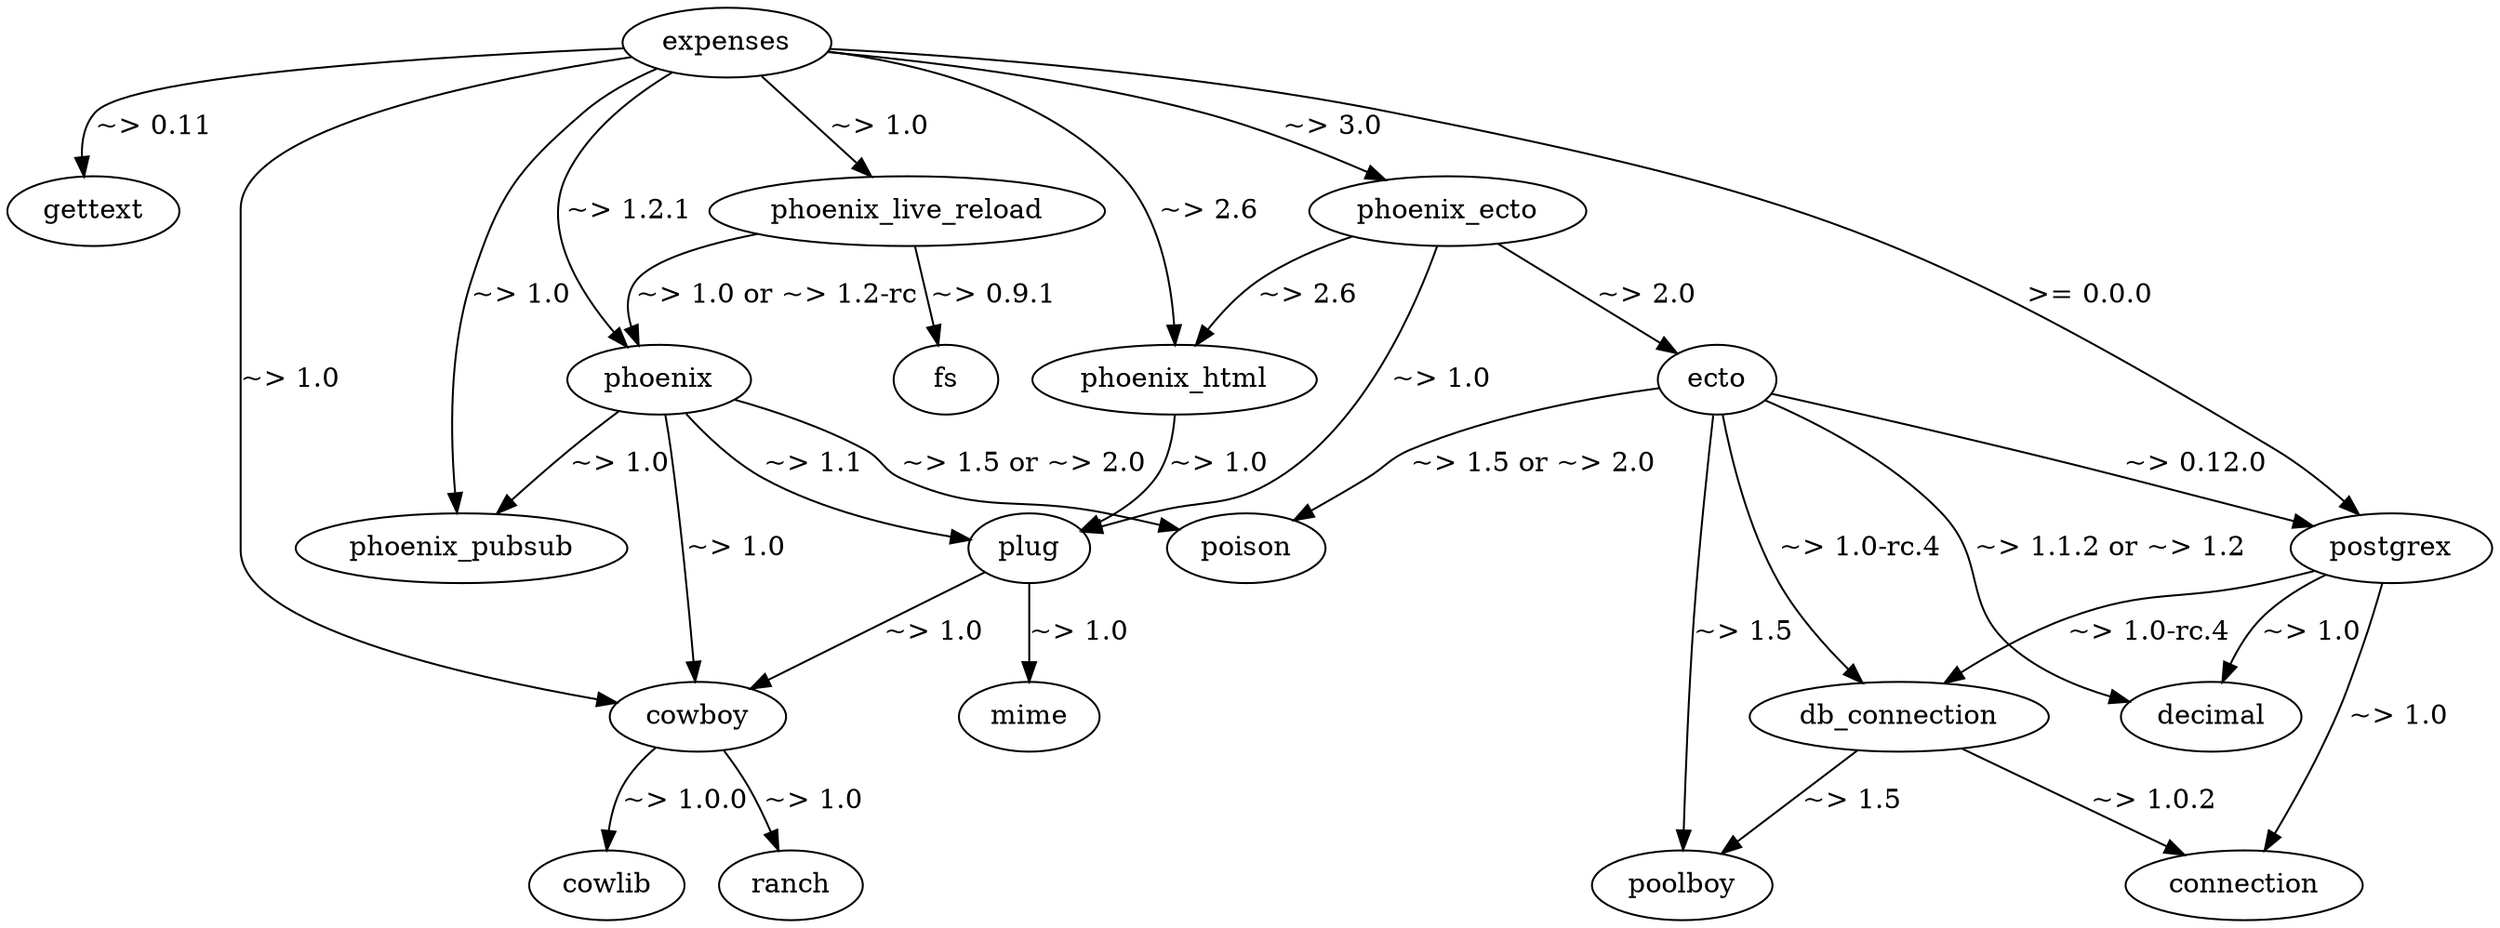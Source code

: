 digraph "dependency tree" {
  "expenses"
  "expenses" -> "gettext" [label="~> 0.11"]
  "expenses" -> "phoenix_pubsub" [label="~> 1.0"]
  "expenses" -> "cowboy" [label="~> 1.0"]
  "cowboy" -> "cowlib" [label="~> 1.0.0"]
  "cowboy" -> "ranch" [label="~> 1.0"]
  "expenses" -> "phoenix_html" [label="~> 2.6"]
  "phoenix_html" -> "plug" [label="~> 1.0"]
  "plug" -> "cowboy" [label="~> 1.0"]
  "plug" -> "mime" [label="~> 1.0"]
  "expenses" -> "phoenix" [label="~> 1.2.1"]
  "phoenix" -> "cowboy" [label="~> 1.0"]
  "phoenix" -> "phoenix_pubsub" [label="~> 1.0"]
  "phoenix" -> "plug" [label="~> 1.1"]
  "phoenix" -> "poison" [label="~> 1.5 or ~> 2.0"]
  "expenses" -> "phoenix_live_reload" [label="~> 1.0"]
  "phoenix_live_reload" -> "fs" [label="~> 0.9.1"]
  "phoenix_live_reload" -> "phoenix" [label="~> 1.0 or ~> 1.2-rc"]
  "expenses" -> "postgrex" [label=">= 0.0.0"]
  "postgrex" -> "connection" [label="~> 1.0"]
  "postgrex" -> "db_connection" [label="~> 1.0-rc.4"]
  "db_connection" -> "connection" [label="~> 1.0.2"]
  "db_connection" -> "poolboy" [label="~> 1.5"]
  "postgrex" -> "decimal" [label="~> 1.0"]
  "expenses" -> "phoenix_ecto" [label="~> 3.0"]
  "phoenix_ecto" -> "ecto" [label="~> 2.0"]
  "ecto" -> "db_connection" [label="~> 1.0-rc.4"]
  "ecto" -> "decimal" [label="~> 1.1.2 or ~> 1.2"]
  "ecto" -> "poison" [label="~> 1.5 or ~> 2.0"]
  "ecto" -> "poolboy" [label="~> 1.5"]
  "ecto" -> "postgrex" [label="~> 0.12.0"]
  "phoenix_ecto" -> "phoenix_html" [label="~> 2.6"]
  "phoenix_ecto" -> "plug" [label="~> 1.0"]
}
